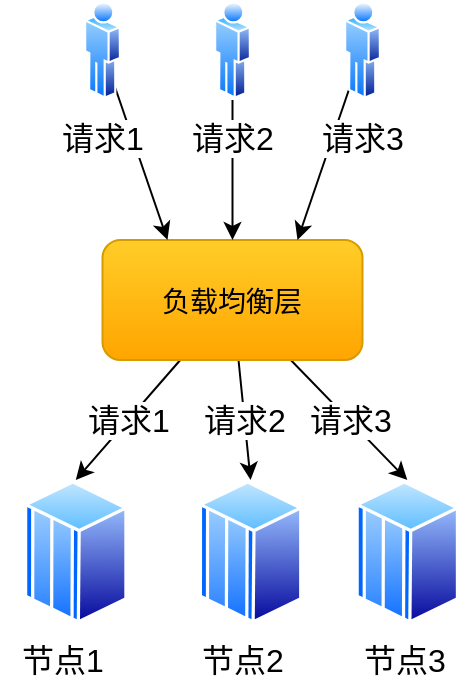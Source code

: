 <mxfile version="16.6.1" type="github">
  <diagram id="BYI07DkItZ4Wg5Pd8Vl2" name="Page-1">
    <mxGraphModel dx="946" dy="586" grid="1" gridSize="10" guides="1" tooltips="1" connect="1" arrows="1" fold="1" page="1" pageScale="1" pageWidth="827" pageHeight="1169" math="0" shadow="0">
      <root>
        <mxCell id="0" />
        <mxCell id="1" parent="0" />
        <mxCell id="4cEuBiGKs8VyXFLQCpNC-24" value="" style="group" vertex="1" connectable="0" parent="1">
          <mxGeometry x="300" y="240" width="220" height="100" as="geometry" />
        </mxCell>
        <mxCell id="4cEuBiGKs8VyXFLQCpNC-7" value="" style="aspect=fixed;perimeter=ellipsePerimeter;html=1;align=center;shadow=0;dashed=0;spacingTop=3;image;image=img/lib/active_directory/mainframe_host.svg;fontSize=16;" vertex="1" parent="4cEuBiGKs8VyXFLQCpNC-24">
          <mxGeometry width="51.781" height="71.918" as="geometry" />
        </mxCell>
        <mxCell id="4cEuBiGKs8VyXFLQCpNC-10" value="" style="aspect=fixed;perimeter=ellipsePerimeter;html=1;align=center;shadow=0;dashed=0;spacingTop=3;image;image=img/lib/active_directory/mainframe_host.svg;fontSize=16;" vertex="1" parent="4cEuBiGKs8VyXFLQCpNC-24">
          <mxGeometry x="87.397" width="51.781" height="71.918" as="geometry" />
        </mxCell>
        <mxCell id="4cEuBiGKs8VyXFLQCpNC-13" value="" style="aspect=fixed;perimeter=ellipsePerimeter;html=1;align=center;shadow=0;dashed=0;spacingTop=3;image;image=img/lib/active_directory/mainframe_host.svg;fontSize=16;" vertex="1" parent="4cEuBiGKs8VyXFLQCpNC-24">
          <mxGeometry x="165.753" width="51.781" height="71.918" as="geometry" />
        </mxCell>
        <mxCell id="4cEuBiGKs8VyXFLQCpNC-40" value="节点2" style="text;html=1;align=center;verticalAlign=middle;resizable=0;points=[];autosize=1;strokeColor=none;fillColor=none;fontSize=16;fontColor=default;" vertex="1" parent="4cEuBiGKs8VyXFLQCpNC-24">
          <mxGeometry x="79.18" y="80" width="60" height="20" as="geometry" />
        </mxCell>
        <mxCell id="4cEuBiGKs8VyXFLQCpNC-46" value="节点3" style="text;html=1;align=center;verticalAlign=middle;resizable=0;points=[];autosize=1;strokeColor=none;fillColor=none;fontSize=16;fontColor=default;" vertex="1" parent="4cEuBiGKs8VyXFLQCpNC-24">
          <mxGeometry x="160" y="80" width="60" height="20" as="geometry" />
        </mxCell>
        <mxCell id="4cEuBiGKs8VyXFLQCpNC-35" value="请求1" style="edgeStyle=none;rounded=0;orthogonalLoop=1;jettySize=auto;html=1;entryX=0.5;entryY=0;entryDx=0;entryDy=0;fontSize=16;" edge="1" parent="1" source="4cEuBiGKs8VyXFLQCpNC-25" target="4cEuBiGKs8VyXFLQCpNC-7">
          <mxGeometry relative="1" as="geometry" />
        </mxCell>
        <mxCell id="4cEuBiGKs8VyXFLQCpNC-36" value="请求2" style="edgeStyle=none;rounded=0;orthogonalLoop=1;jettySize=auto;html=1;entryX=0.5;entryY=0;entryDx=0;entryDy=0;fontSize=16;" edge="1" parent="1" source="4cEuBiGKs8VyXFLQCpNC-25" target="4cEuBiGKs8VyXFLQCpNC-10">
          <mxGeometry relative="1" as="geometry" />
        </mxCell>
        <mxCell id="4cEuBiGKs8VyXFLQCpNC-37" value="请求3" style="edgeStyle=none;rounded=0;orthogonalLoop=1;jettySize=auto;html=1;entryX=0.5;entryY=0;entryDx=0;entryDy=0;fontSize=16;" edge="1" parent="1" source="4cEuBiGKs8VyXFLQCpNC-25" target="4cEuBiGKs8VyXFLQCpNC-13">
          <mxGeometry relative="1" as="geometry" />
        </mxCell>
        <mxCell id="4cEuBiGKs8VyXFLQCpNC-25" value="&lt;span style=&quot;font-family: &amp;quot;helvetica neue&amp;quot;, helvetica, arial, sans-serif; font-size: 14px;&quot;&gt;负载均衡层&lt;/span&gt;" style="rounded=1;whiteSpace=wrap;html=1;fontSize=16;fillColor=#ffcd28;strokeColor=#d79b00;gradientColor=#ffa500;fontColor=default;labelBackgroundColor=none;" vertex="1" parent="1">
          <mxGeometry x="339.25" y="120" width="130" height="60" as="geometry" />
        </mxCell>
        <mxCell id="4cEuBiGKs8VyXFLQCpNC-32" style="rounded=0;orthogonalLoop=1;jettySize=auto;html=1;fontSize=16;entryX=0.25;entryY=0;entryDx=0;entryDy=0;" edge="1" parent="1" source="4cEuBiGKs8VyXFLQCpNC-29" target="4cEuBiGKs8VyXFLQCpNC-25">
          <mxGeometry relative="1" as="geometry">
            <mxPoint x="380" y="120" as="targetPoint" />
          </mxGeometry>
        </mxCell>
        <mxCell id="4cEuBiGKs8VyXFLQCpNC-29" value="请求1" style="aspect=fixed;perimeter=ellipsePerimeter;html=1;align=center;shadow=0;dashed=0;spacingTop=3;image;image=img/lib/active_directory/user.svg;fontSize=16;" vertex="1" parent="1">
          <mxGeometry x="330" width="18.5" height="50" as="geometry" />
        </mxCell>
        <mxCell id="4cEuBiGKs8VyXFLQCpNC-33" style="edgeStyle=none;rounded=0;orthogonalLoop=1;jettySize=auto;html=1;entryX=0.5;entryY=0;entryDx=0;entryDy=0;fontSize=16;" edge="1" parent="1" source="4cEuBiGKs8VyXFLQCpNC-30" target="4cEuBiGKs8VyXFLQCpNC-25">
          <mxGeometry relative="1" as="geometry" />
        </mxCell>
        <mxCell id="4cEuBiGKs8VyXFLQCpNC-30" value="请求2" style="aspect=fixed;perimeter=ellipsePerimeter;html=1;align=center;shadow=0;dashed=0;spacingTop=3;image;image=img/lib/active_directory/user.svg;fontSize=16;" vertex="1" parent="1">
          <mxGeometry x="395" width="18.5" height="50" as="geometry" />
        </mxCell>
        <mxCell id="4cEuBiGKs8VyXFLQCpNC-34" style="edgeStyle=none;rounded=0;orthogonalLoop=1;jettySize=auto;html=1;entryX=0.75;entryY=0;entryDx=0;entryDy=0;fontSize=16;" edge="1" parent="1" source="4cEuBiGKs8VyXFLQCpNC-31" target="4cEuBiGKs8VyXFLQCpNC-25">
          <mxGeometry relative="1" as="geometry" />
        </mxCell>
        <mxCell id="4cEuBiGKs8VyXFLQCpNC-31" value="请求3" style="aspect=fixed;perimeter=ellipsePerimeter;html=1;align=center;shadow=0;dashed=0;spacingTop=3;image;image=img/lib/active_directory/user.svg;fontSize=16;" vertex="1" parent="1">
          <mxGeometry x="460" width="18.5" height="50" as="geometry" />
        </mxCell>
        <mxCell id="4cEuBiGKs8VyXFLQCpNC-39" value="节点1" style="text;html=1;align=center;verticalAlign=middle;resizable=0;points=[];autosize=1;strokeColor=none;fillColor=none;fontSize=16;fontColor=default;" vertex="1" parent="1">
          <mxGeometry x="288.5" y="320" width="60" height="20" as="geometry" />
        </mxCell>
      </root>
    </mxGraphModel>
  </diagram>
</mxfile>
